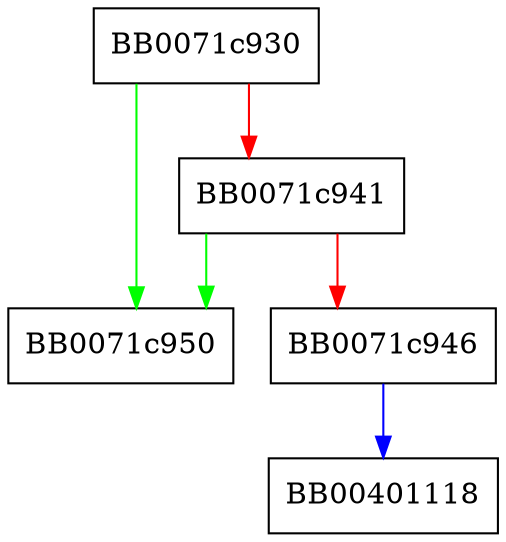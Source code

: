 digraph mime_hdr_cmp {
  node [shape="box"];
  graph [splines=ortho];
  BB0071c930 -> BB0071c950 [color="green"];
  BB0071c930 -> BB0071c941 [color="red"];
  BB0071c941 -> BB0071c950 [color="green"];
  BB0071c941 -> BB0071c946 [color="red"];
  BB0071c946 -> BB00401118 [color="blue"];
}
